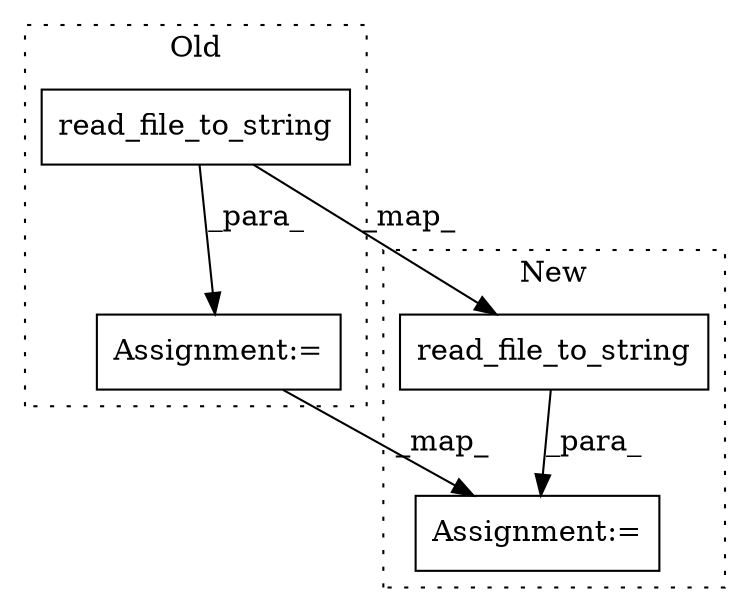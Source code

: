 digraph G {
subgraph cluster0 {
1 [label="read_file_to_string" a="32" s="6262,6352" l="20,1" shape="box"];
4 [label="Assignment:=" a="7" s="6253" l="1" shape="box"];
label = "Old";
style="dotted";
}
subgraph cluster1 {
2 [label="read_file_to_string" a="32" s="6015,6095" l="20,1" shape="box"];
3 [label="Assignment:=" a="7" s="5995" l="1" shape="box"];
label = "New";
style="dotted";
}
1 -> 2 [label="_map_"];
1 -> 4 [label="_para_"];
2 -> 3 [label="_para_"];
4 -> 3 [label="_map_"];
}